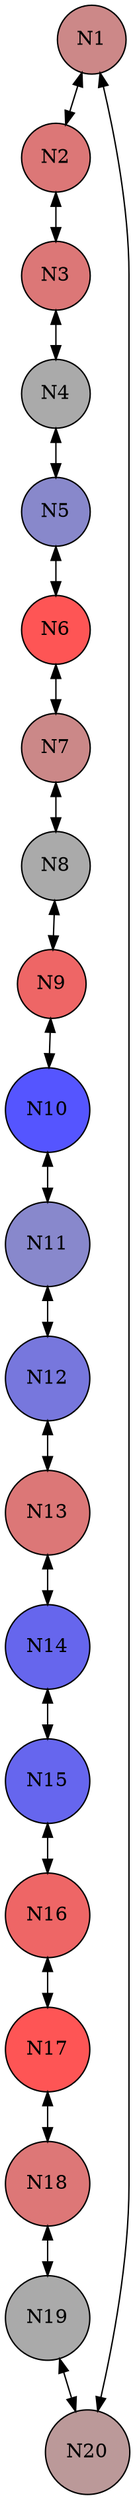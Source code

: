 strict digraph graphname { concentrate=true node [shape=circle, style=filled, fontsize=14] {node [style=filled,fillcolor="#CC8888"] N1 }{node [style=filled,fillcolor="#DC7777"] N2 }{node [style=filled,fillcolor="#DC7777"] N3 }{node [style=filled,fillcolor="#AAAAAA"] N4 }{node [style=filled,fillcolor="#8888CB"] N5 }{node [style=filled,fillcolor="#FE5555"] N6 }{node [style=filled,fillcolor="#CB8888"] N7 }{node [style=filled,fillcolor="#AAAAAA"] N8 }{node [style=filled,fillcolor="#EE6666"] N9 }{node [style=filled,fillcolor="#5555FF"] N10 }{node [style=filled,fillcolor="#8888CC"] N11 }{node [style=filled,fillcolor="#7777DD"] N12 }{node [style=filled,fillcolor="#DC7777"] N13 }{node [style=filled,fillcolor="#6666ED"] N14 }{node [style=filled,fillcolor="#6666EE"] N15 }{node [style=filled,fillcolor="#EE6666"] N16 }{node [style=filled,fillcolor="#FE5555"] N17 }{node [style=filled,fillcolor="#DD7777"] N18 }{node [style=filled,fillcolor="#AAAAAA"] N19 }{node [style=filled,fillcolor="#BB9999"] N20 } N1 -> N2 [dir=both]; N1 -> N20 [dir=both]; N2 -> N1 [dir=both]; N2 -> N3 [dir=both]; N3 -> N2 [dir=both]; N3 -> N4 [dir=both]; N4 -> N3 [dir=both]; N4 -> N5 [dir=both]; N5 -> N4 [dir=both]; N5 -> N6 [dir=both]; N6 -> N5 [dir=both]; N6 -> N7 [dir=both]; N7 -> N6 [dir=both]; N7 -> N8 [dir=both]; N8 -> N7 [dir=both]; N8 -> N9 [dir=both]; N9 -> N8 [dir=both]; N9 -> N10 [dir=both]; N10 -> N9 [dir=both]; N10 -> N11 [dir=both]; N11 -> N10 [dir=both]; N11 -> N12 [dir=both]; N12 -> N11 [dir=both]; N12 -> N13 [dir=both]; N13 -> N12 [dir=both]; N13 -> N14 [dir=both]; N14 -> N13 [dir=both]; N14 -> N15 [dir=both]; N15 -> N14 [dir=both]; N15 -> N16 [dir=both]; N16 -> N15 [dir=both]; N16 -> N17 [dir=both]; N17 -> N16 [dir=both]; N17 -> N18 [dir=both]; N18 -> N17 [dir=both]; N18 -> N19 [dir=both]; N19 -> N18 [dir=both]; N19 -> N20 [dir=both]; N20 -> N1 [dir=both]; N20 -> N19 [dir=both];}
